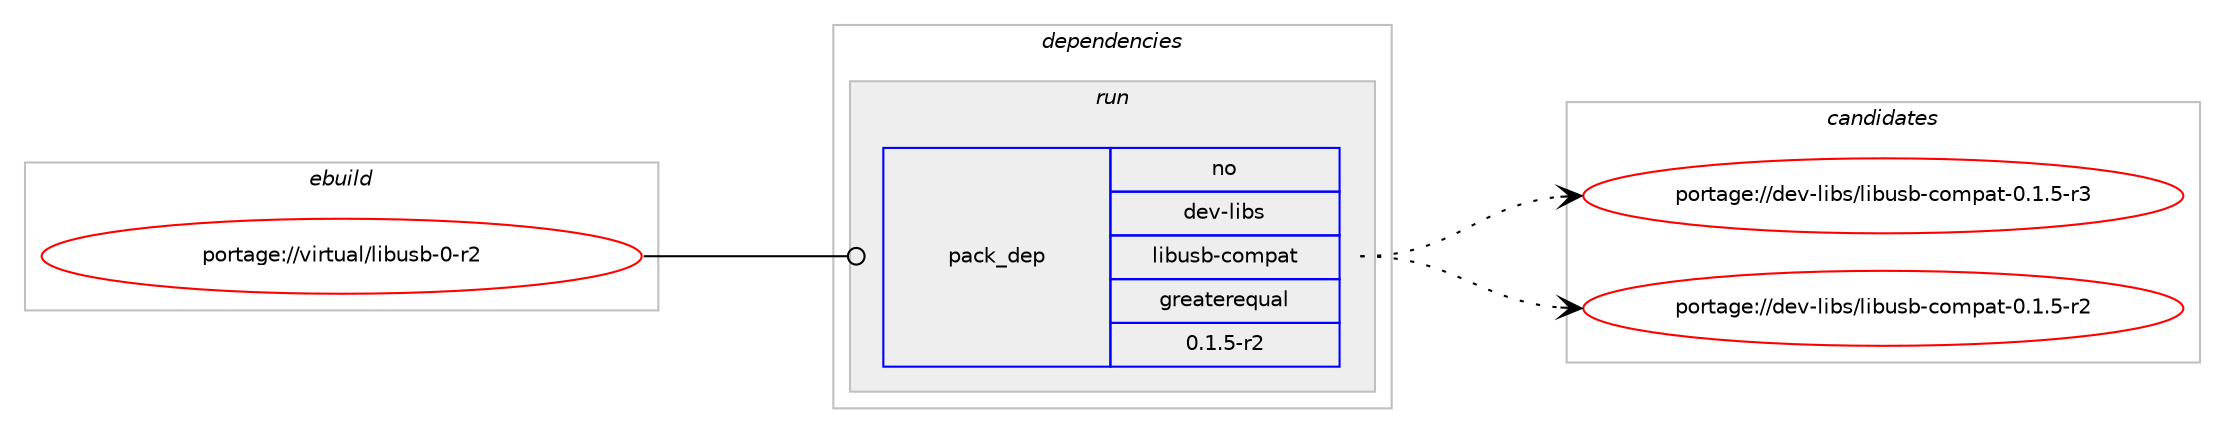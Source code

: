 digraph prolog {

# *************
# Graph options
# *************

newrank=true;
concentrate=true;
compound=true;
graph [rankdir=LR,fontname=Helvetica,fontsize=10,ranksep=1.5];#, ranksep=2.5, nodesep=0.2];
edge  [arrowhead=vee];
node  [fontname=Helvetica,fontsize=10];

# **********
# The ebuild
# **********

subgraph cluster_leftcol {
color=gray;
rank=same;
label=<<i>ebuild</i>>;
id [label="portage://virtual/libusb-0-r2", color=red, width=4, href="../virtual/libusb-0-r2.svg"];
}

# ****************
# The dependencies
# ****************

subgraph cluster_midcol {
color=gray;
label=<<i>dependencies</i>>;
subgraph cluster_compile {
fillcolor="#eeeeee";
style=filled;
label=<<i>compile</i>>;
}
subgraph cluster_compileandrun {
fillcolor="#eeeeee";
style=filled;
label=<<i>compile and run</i>>;
}
subgraph cluster_run {
fillcolor="#eeeeee";
style=filled;
label=<<i>run</i>>;
subgraph pack3048 {
dependency3570 [label=<<TABLE BORDER="0" CELLBORDER="1" CELLSPACING="0" CELLPADDING="4" WIDTH="220"><TR><TD ROWSPAN="6" CELLPADDING="30">pack_dep</TD></TR><TR><TD WIDTH="110">no</TD></TR><TR><TD>dev-libs</TD></TR><TR><TD>libusb-compat</TD></TR><TR><TD>greaterequal</TD></TR><TR><TD>0.1.5-r2</TD></TR></TABLE>>, shape=none, color=blue];
}
id:e -> dependency3570:w [weight=20,style="solid",arrowhead="odot"];
}
}

# **************
# The candidates
# **************

subgraph cluster_choices {
rank=same;
color=gray;
label=<<i>candidates</i>>;

subgraph choice3048 {
color=black;
nodesep=1;
choice10010111845108105981154710810598117115984599111109112971164548464946534511451 [label="portage://dev-libs/libusb-compat-0.1.5-r3", color=red, width=4,href="../dev-libs/libusb-compat-0.1.5-r3.svg"];
choice10010111845108105981154710810598117115984599111109112971164548464946534511450 [label="portage://dev-libs/libusb-compat-0.1.5-r2", color=red, width=4,href="../dev-libs/libusb-compat-0.1.5-r2.svg"];
dependency3570:e -> choice10010111845108105981154710810598117115984599111109112971164548464946534511451:w [style=dotted,weight="100"];
dependency3570:e -> choice10010111845108105981154710810598117115984599111109112971164548464946534511450:w [style=dotted,weight="100"];
}
}

}
